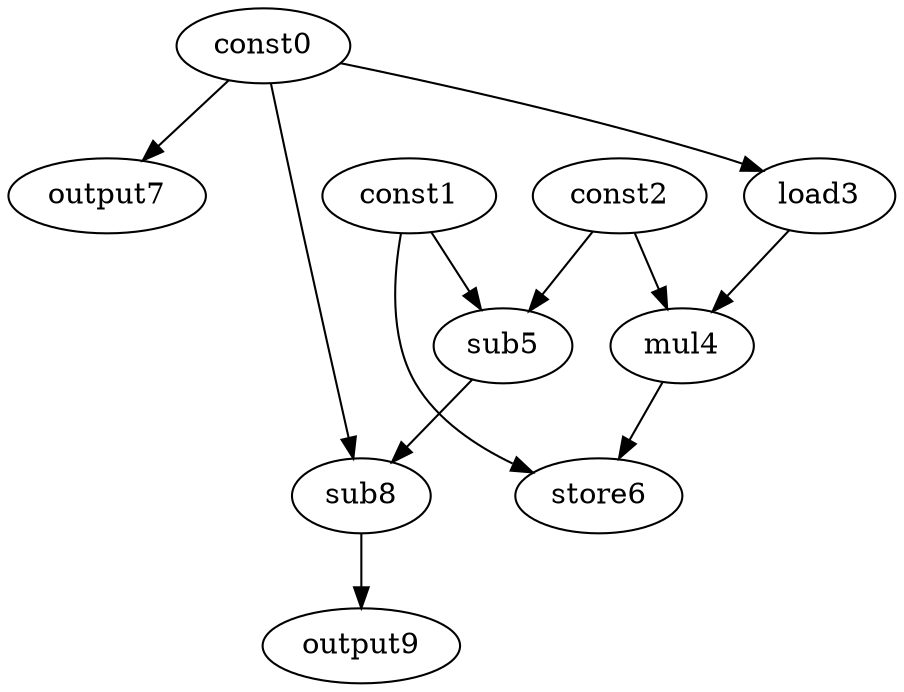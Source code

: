 digraph G { 
const0[opcode=const]; 
const1[opcode=const]; 
const2[opcode=const]; 
load3[opcode=load]; 
mul4[opcode=mul]; 
sub5[opcode=sub]; 
store6[opcode=store]; 
output7[opcode=output]; 
sub8[opcode=sub]; 
output9[opcode=output]; 
const0->load3[operand=0];
const1->sub5[operand=0];
const2->sub5[operand=1];
const0->output7[operand=0];
const2->mul4[operand=0];
load3->mul4[operand=1];
const0->sub8[operand=0];
sub5->sub8[operand=1];
const1->store6[operand=0];
mul4->store6[operand=1];
sub8->output9[operand=0];
}
